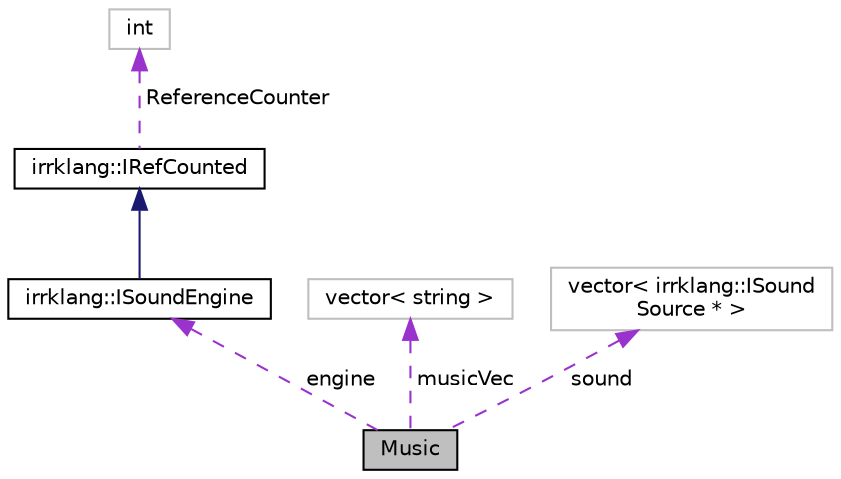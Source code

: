 digraph "Music"
{
  bgcolor="transparent";
  edge [fontname="Helvetica",fontsize="10",labelfontname="Helvetica",labelfontsize="10"];
  node [fontname="Helvetica",fontsize="10",shape=record];
  Node1 [label="Music",height=0.2,width=0.4,color="black", fillcolor="grey75", style="filled", fontcolor="black"];
  Node2 -> Node1 [dir="back",color="darkorchid3",fontsize="10",style="dashed",label=" engine" ,fontname="Helvetica"];
  Node2 [label="irrklang::ISoundEngine",height=0.2,width=0.4,color="black",URL="$classirrklang_1_1ISoundEngine.html",tooltip="Interface to the sound engine, for playing 3d and 2d sound and music. "];
  Node3 -> Node2 [dir="back",color="midnightblue",fontsize="10",style="solid",fontname="Helvetica"];
  Node3 [label="irrklang::IRefCounted",height=0.2,width=0.4,color="black",URL="$classirrklang_1_1IRefCounted.html",tooltip="Base class of most objects of the irrKlang. "];
  Node4 -> Node3 [dir="back",color="darkorchid3",fontsize="10",style="dashed",label=" ReferenceCounter" ,fontname="Helvetica"];
  Node4 [label="int",height=0.2,width=0.4,color="grey75"];
  Node5 -> Node1 [dir="back",color="darkorchid3",fontsize="10",style="dashed",label=" musicVec" ,fontname="Helvetica"];
  Node5 [label="vector\< string \>",height=0.2,width=0.4,color="grey75"];
  Node6 -> Node1 [dir="back",color="darkorchid3",fontsize="10",style="dashed",label=" sound" ,fontname="Helvetica"];
  Node6 [label="vector\< irrklang::ISound\lSource * \>",height=0.2,width=0.4,color="grey75"];
}
